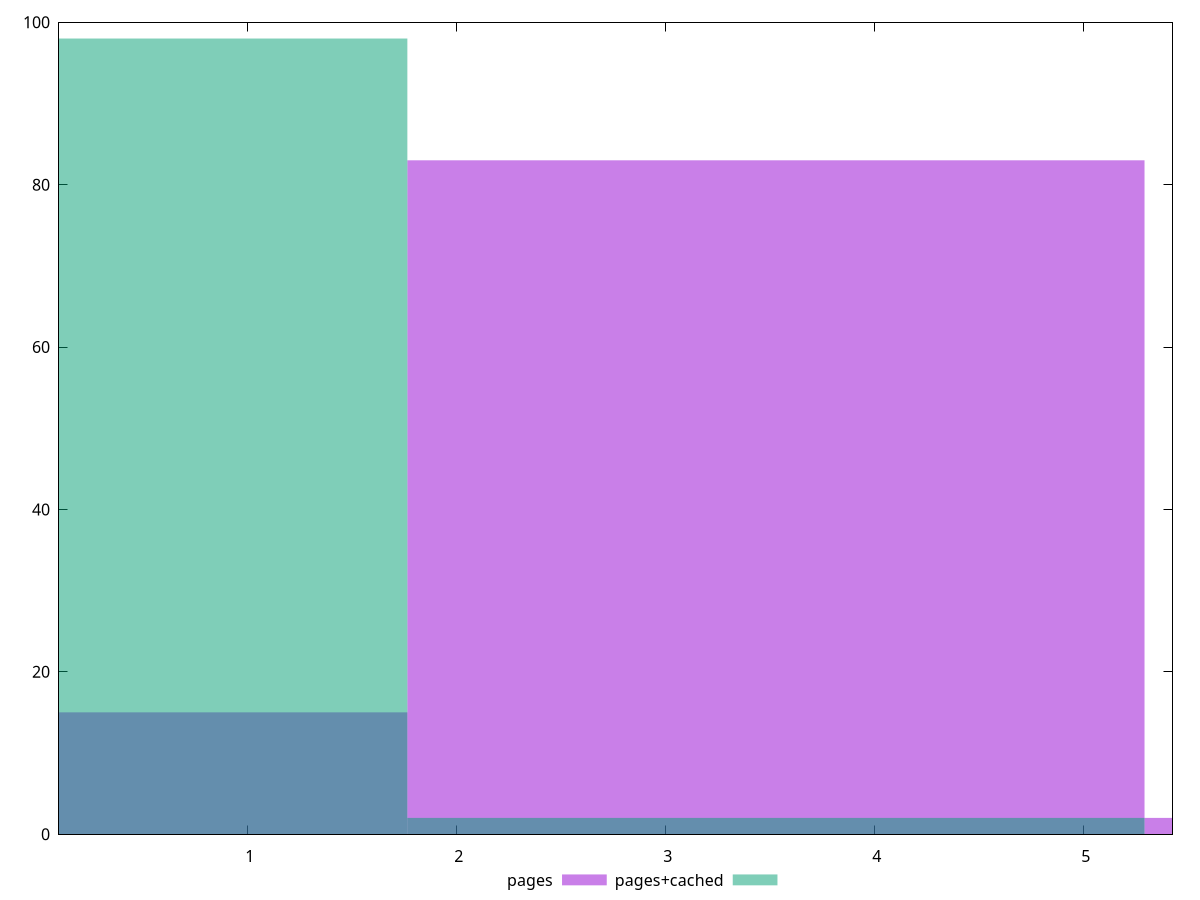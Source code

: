 reset

$pages <<EOF
3.5267544148082997 83
7.053508829616599 2
0 15
EOF

$pagesCached <<EOF
3.5267544148082997 2
0 98
EOF

set key outside below
set boxwidth 3.5267544148082997
set xrange [0.0968:5.4239999999999995]
set yrange [0:100]
set style fill transparent solid 0.5 noborder
set terminal svg size 640, 500 enhanced background rgb 'white'
set output "report_00007_2020-12-11T15:55:29.892Z/network-rtt/comparison/histogram/1_vs_2.svg"

plot $pages title "pages" with boxes, \
     $pagesCached title "pages+cached" with boxes

reset
